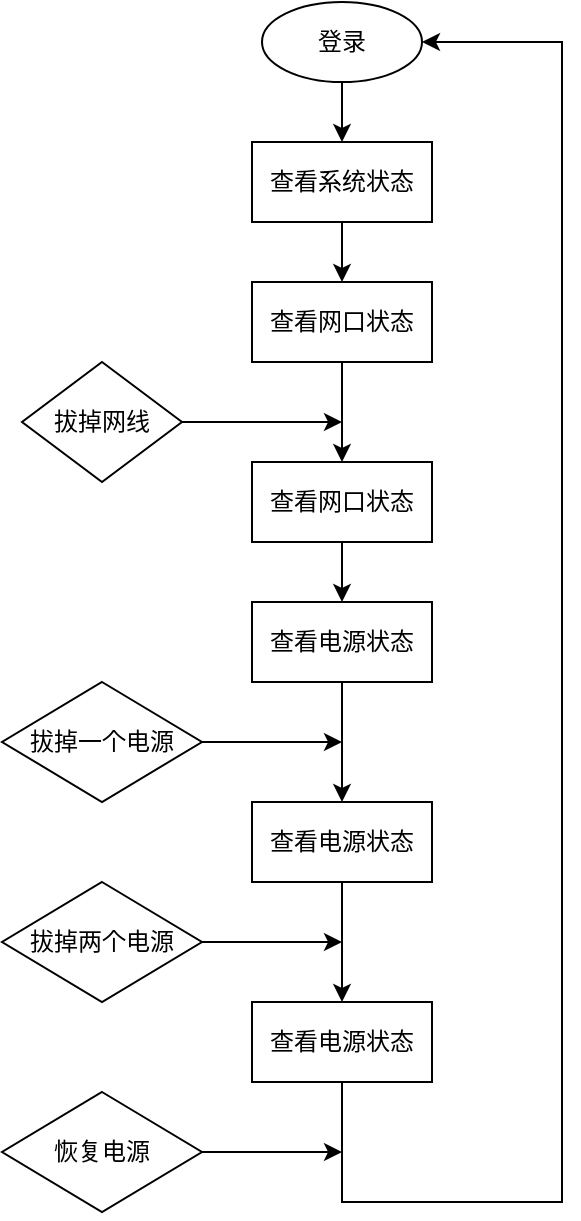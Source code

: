 <mxfile version="26.0.2">
  <diagram name="第 1 页" id="zafBZnreeazUvQEPC57R">
    <mxGraphModel dx="1034" dy="446" grid="1" gridSize="10" guides="1" tooltips="1" connect="1" arrows="1" fold="1" page="1" pageScale="1" pageWidth="827" pageHeight="1169" math="0" shadow="0">
      <root>
        <mxCell id="0" />
        <mxCell id="1" parent="0" />
        <mxCell id="Uf12T6POXvxRdNKF46h6-2" style="edgeStyle=orthogonalEdgeStyle;rounded=0;orthogonalLoop=1;jettySize=auto;html=1;exitX=0.5;exitY=1;exitDx=0;exitDy=0;" edge="1" parent="1" source="Uf12T6POXvxRdNKF46h6-1" target="Uf12T6POXvxRdNKF46h6-3">
          <mxGeometry relative="1" as="geometry">
            <mxPoint x="290" y="110" as="targetPoint" />
          </mxGeometry>
        </mxCell>
        <mxCell id="Uf12T6POXvxRdNKF46h6-1" value="登录" style="ellipse;whiteSpace=wrap;html=1;" vertex="1" parent="1">
          <mxGeometry x="250" y="40" width="80" height="40" as="geometry" />
        </mxCell>
        <mxCell id="Uf12T6POXvxRdNKF46h6-4" style="edgeStyle=orthogonalEdgeStyle;rounded=0;orthogonalLoop=1;jettySize=auto;html=1;exitX=0.5;exitY=1;exitDx=0;exitDy=0;" edge="1" parent="1" source="Uf12T6POXvxRdNKF46h6-3" target="Uf12T6POXvxRdNKF46h6-5">
          <mxGeometry relative="1" as="geometry">
            <mxPoint x="290" y="200" as="targetPoint" />
          </mxGeometry>
        </mxCell>
        <mxCell id="Uf12T6POXvxRdNKF46h6-3" value="查看系统状态" style="rounded=0;whiteSpace=wrap;html=1;" vertex="1" parent="1">
          <mxGeometry x="245" y="110" width="90" height="40" as="geometry" />
        </mxCell>
        <mxCell id="Uf12T6POXvxRdNKF46h6-7" style="edgeStyle=orthogonalEdgeStyle;rounded=0;orthogonalLoop=1;jettySize=auto;html=1;exitX=0.5;exitY=1;exitDx=0;exitDy=0;" edge="1" parent="1" source="Uf12T6POXvxRdNKF46h6-5">
          <mxGeometry relative="1" as="geometry">
            <mxPoint x="290" y="270" as="targetPoint" />
          </mxGeometry>
        </mxCell>
        <mxCell id="Uf12T6POXvxRdNKF46h6-5" value="查看网口状态" style="rounded=0;whiteSpace=wrap;html=1;" vertex="1" parent="1">
          <mxGeometry x="245" y="180" width="90" height="40" as="geometry" />
        </mxCell>
        <mxCell id="Uf12T6POXvxRdNKF46h6-9" style="edgeStyle=orthogonalEdgeStyle;rounded=0;orthogonalLoop=1;jettySize=auto;html=1;exitX=1;exitY=0.5;exitDx=0;exitDy=0;" edge="1" parent="1" source="Uf12T6POXvxRdNKF46h6-6">
          <mxGeometry relative="1" as="geometry">
            <mxPoint x="290" y="250" as="targetPoint" />
          </mxGeometry>
        </mxCell>
        <mxCell id="Uf12T6POXvxRdNKF46h6-6" value="拔掉网线" style="rhombus;whiteSpace=wrap;html=1;" vertex="1" parent="1">
          <mxGeometry x="130" y="220" width="80" height="60" as="geometry" />
        </mxCell>
        <mxCell id="Uf12T6POXvxRdNKF46h6-10" style="edgeStyle=orthogonalEdgeStyle;rounded=0;orthogonalLoop=1;jettySize=auto;html=1;exitX=0.5;exitY=1;exitDx=0;exitDy=0;" edge="1" parent="1" source="Uf12T6POXvxRdNKF46h6-8">
          <mxGeometry relative="1" as="geometry">
            <mxPoint x="290" y="340" as="targetPoint" />
          </mxGeometry>
        </mxCell>
        <mxCell id="Uf12T6POXvxRdNKF46h6-8" value="查看网口状态" style="rounded=0;whiteSpace=wrap;html=1;" vertex="1" parent="1">
          <mxGeometry x="245" y="270" width="90" height="40" as="geometry" />
        </mxCell>
        <mxCell id="Uf12T6POXvxRdNKF46h6-13" style="edgeStyle=orthogonalEdgeStyle;rounded=0;orthogonalLoop=1;jettySize=auto;html=1;exitX=0.5;exitY=1;exitDx=0;exitDy=0;" edge="1" parent="1" source="Uf12T6POXvxRdNKF46h6-11">
          <mxGeometry relative="1" as="geometry">
            <mxPoint x="290" y="440" as="targetPoint" />
          </mxGeometry>
        </mxCell>
        <mxCell id="Uf12T6POXvxRdNKF46h6-11" value="查看电源状态" style="rounded=0;whiteSpace=wrap;html=1;" vertex="1" parent="1">
          <mxGeometry x="245" y="340" width="90" height="40" as="geometry" />
        </mxCell>
        <mxCell id="Uf12T6POXvxRdNKF46h6-15" style="edgeStyle=orthogonalEdgeStyle;rounded=0;orthogonalLoop=1;jettySize=auto;html=1;exitX=1;exitY=0.5;exitDx=0;exitDy=0;" edge="1" parent="1" source="Uf12T6POXvxRdNKF46h6-12">
          <mxGeometry relative="1" as="geometry">
            <mxPoint x="290" y="410" as="targetPoint" />
          </mxGeometry>
        </mxCell>
        <mxCell id="Uf12T6POXvxRdNKF46h6-12" value="拔掉一个电源" style="rhombus;whiteSpace=wrap;html=1;" vertex="1" parent="1">
          <mxGeometry x="120" y="380" width="100" height="60" as="geometry" />
        </mxCell>
        <mxCell id="Uf12T6POXvxRdNKF46h6-17" style="edgeStyle=orthogonalEdgeStyle;rounded=0;orthogonalLoop=1;jettySize=auto;html=1;exitX=0.5;exitY=1;exitDx=0;exitDy=0;" edge="1" parent="1" source="Uf12T6POXvxRdNKF46h6-14">
          <mxGeometry relative="1" as="geometry">
            <mxPoint x="290" y="540" as="targetPoint" />
          </mxGeometry>
        </mxCell>
        <mxCell id="Uf12T6POXvxRdNKF46h6-14" value="查看电源状态" style="rounded=0;whiteSpace=wrap;html=1;" vertex="1" parent="1">
          <mxGeometry x="245" y="440" width="90" height="40" as="geometry" />
        </mxCell>
        <mxCell id="Uf12T6POXvxRdNKF46h6-19" style="edgeStyle=orthogonalEdgeStyle;rounded=0;orthogonalLoop=1;jettySize=auto;html=1;exitX=1;exitY=0.5;exitDx=0;exitDy=0;" edge="1" parent="1" source="Uf12T6POXvxRdNKF46h6-16">
          <mxGeometry relative="1" as="geometry">
            <mxPoint x="290" y="510" as="targetPoint" />
          </mxGeometry>
        </mxCell>
        <mxCell id="Uf12T6POXvxRdNKF46h6-16" value="拔掉两个电源" style="rhombus;whiteSpace=wrap;html=1;" vertex="1" parent="1">
          <mxGeometry x="120" y="480" width="100" height="60" as="geometry" />
        </mxCell>
        <mxCell id="Uf12T6POXvxRdNKF46h6-21" style="edgeStyle=orthogonalEdgeStyle;rounded=0;orthogonalLoop=1;jettySize=auto;html=1;exitX=0.5;exitY=1;exitDx=0;exitDy=0;entryX=1;entryY=0.5;entryDx=0;entryDy=0;" edge="1" parent="1" source="Uf12T6POXvxRdNKF46h6-18" target="Uf12T6POXvxRdNKF46h6-1">
          <mxGeometry relative="1" as="geometry">
            <Array as="points">
              <mxPoint x="290" y="640" />
              <mxPoint x="400" y="640" />
              <mxPoint x="400" y="60" />
            </Array>
          </mxGeometry>
        </mxCell>
        <mxCell id="Uf12T6POXvxRdNKF46h6-18" value="查看电源状态" style="rounded=0;whiteSpace=wrap;html=1;" vertex="1" parent="1">
          <mxGeometry x="245" y="540" width="90" height="40" as="geometry" />
        </mxCell>
        <mxCell id="Uf12T6POXvxRdNKF46h6-23" style="edgeStyle=orthogonalEdgeStyle;rounded=0;orthogonalLoop=1;jettySize=auto;html=1;exitX=1;exitY=0.5;exitDx=0;exitDy=0;" edge="1" parent="1" source="Uf12T6POXvxRdNKF46h6-20">
          <mxGeometry relative="1" as="geometry">
            <mxPoint x="290" y="615" as="targetPoint" />
          </mxGeometry>
        </mxCell>
        <mxCell id="Uf12T6POXvxRdNKF46h6-20" value="恢复电源" style="rhombus;whiteSpace=wrap;html=1;" vertex="1" parent="1">
          <mxGeometry x="120" y="585" width="100" height="60" as="geometry" />
        </mxCell>
      </root>
    </mxGraphModel>
  </diagram>
</mxfile>
